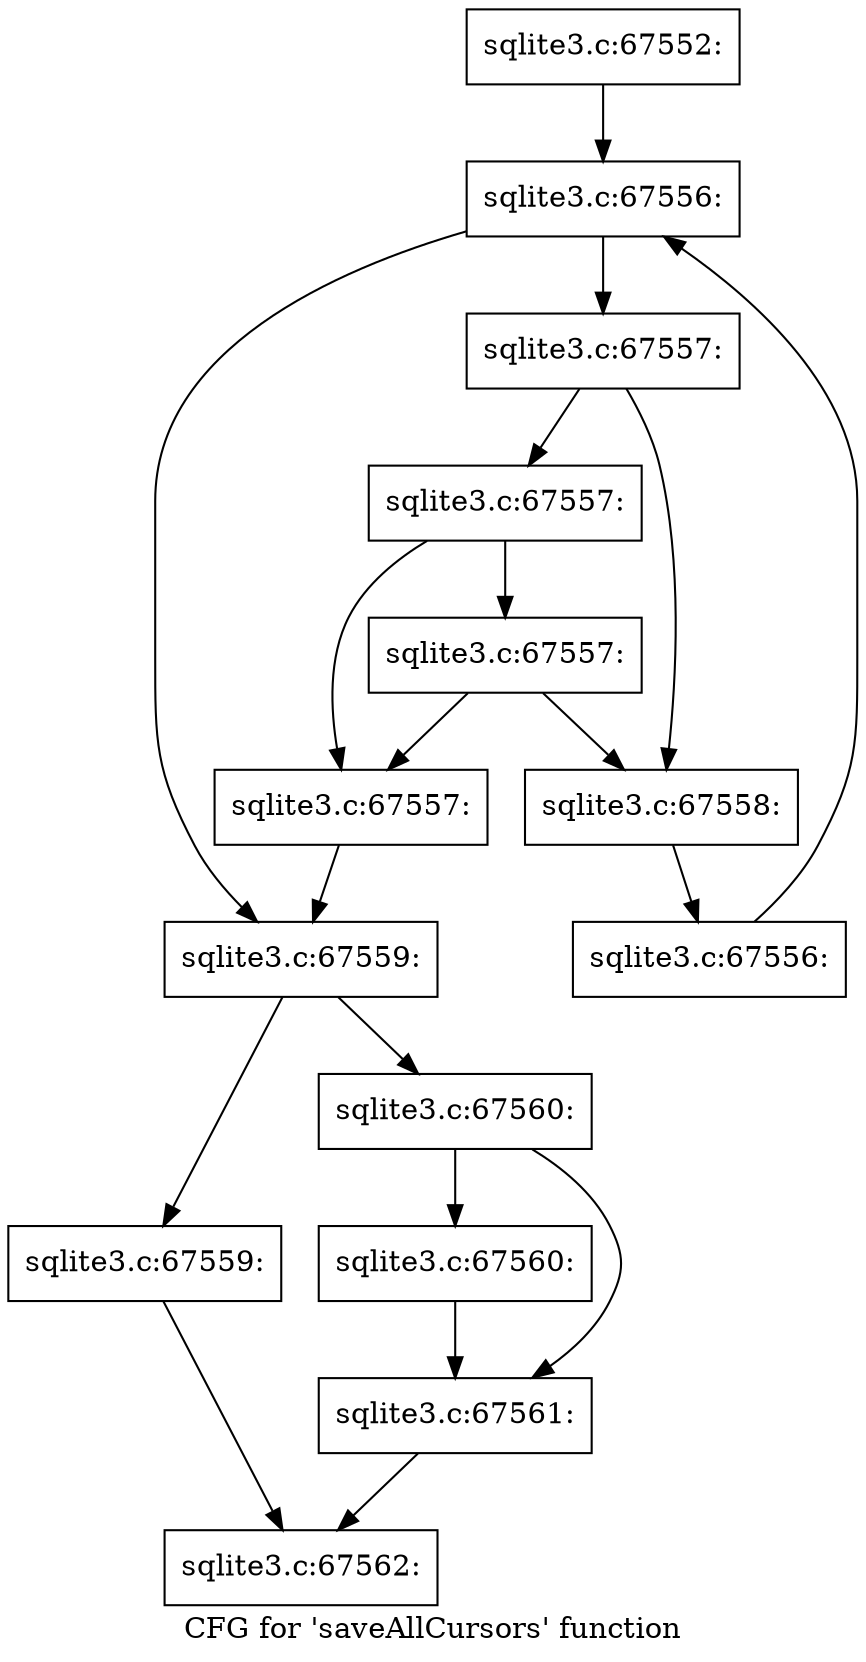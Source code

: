 digraph "CFG for 'saveAllCursors' function" {
	label="CFG for 'saveAllCursors' function";

	Node0x55c0f78a7f80 [shape=record,label="{sqlite3.c:67552:}"];
	Node0x55c0f78a7f80 -> Node0x55c0f78b0890;
	Node0x55c0f78b0890 [shape=record,label="{sqlite3.c:67556:}"];
	Node0x55c0f78b0890 -> Node0x55c0f78b0ab0;
	Node0x55c0f78b0890 -> Node0x55c0f78b0580;
	Node0x55c0f78b0ab0 [shape=record,label="{sqlite3.c:67557:}"];
	Node0x55c0f78b0ab0 -> Node0x55c0f78b0e90;
	Node0x55c0f78b0ab0 -> Node0x55c0f78b0e40;
	Node0x55c0f78b0e90 [shape=record,label="{sqlite3.c:67557:}"];
	Node0x55c0f78b0e90 -> Node0x55c0f78b0df0;
	Node0x55c0f78b0e90 -> Node0x55c0f78b1230;
	Node0x55c0f78b1230 [shape=record,label="{sqlite3.c:67557:}"];
	Node0x55c0f78b1230 -> Node0x55c0f78b0df0;
	Node0x55c0f78b1230 -> Node0x55c0f78b0e40;
	Node0x55c0f78b0df0 [shape=record,label="{sqlite3.c:67557:}"];
	Node0x55c0f78b0df0 -> Node0x55c0f78b0580;
	Node0x55c0f78b0e40 [shape=record,label="{sqlite3.c:67558:}"];
	Node0x55c0f78b0e40 -> Node0x55c0f78b0a20;
	Node0x55c0f78b0a20 [shape=record,label="{sqlite3.c:67556:}"];
	Node0x55c0f78b0a20 -> Node0x55c0f78b0890;
	Node0x55c0f78b0580 [shape=record,label="{sqlite3.c:67559:}"];
	Node0x55c0f78b0580 -> Node0x55c0f78b1fd0;
	Node0x55c0f78b0580 -> Node0x55c0f78b2020;
	Node0x55c0f78b1fd0 [shape=record,label="{sqlite3.c:67559:}"];
	Node0x55c0f78b1fd0 -> Node0x55c0f78ab070;
	Node0x55c0f78b2020 [shape=record,label="{sqlite3.c:67560:}"];
	Node0x55c0f78b2020 -> Node0x55c0f5978d90;
	Node0x55c0f78b2020 -> Node0x55c0f78b2980;
	Node0x55c0f5978d90 [shape=record,label="{sqlite3.c:67560:}"];
	Node0x55c0f5978d90 -> Node0x55c0f78b2980;
	Node0x55c0f78b2980 [shape=record,label="{sqlite3.c:67561:}"];
	Node0x55c0f78b2980 -> Node0x55c0f78ab070;
	Node0x55c0f78ab070 [shape=record,label="{sqlite3.c:67562:}"];
}
